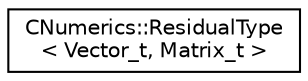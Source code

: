 digraph "Graphical Class Hierarchy"
{
 // LATEX_PDF_SIZE
  edge [fontname="Helvetica",fontsize="10",labelfontname="Helvetica",labelfontsize="10"];
  node [fontname="Helvetica",fontsize="10",shape=record];
  rankdir="LR";
  Node0 [label="CNumerics::ResidualType\l\< Vector_t, Matrix_t \>",height=0.2,width=0.4,color="black", fillcolor="white", style="filled",URL="$structCNumerics_1_1ResidualType.html",tooltip="Return type used in some \"ComputeResidual\" overloads to give a const-view of the internally stored fl..."];
}
